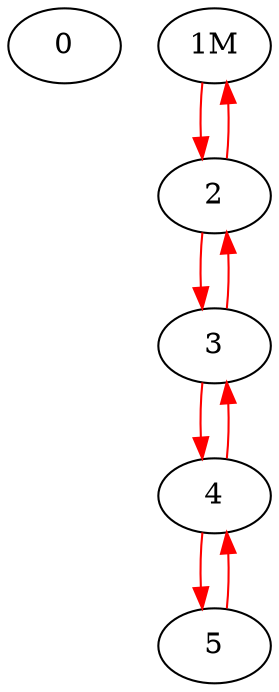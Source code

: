 Digraph G {
0;
edge [color=red];
"1M"->2;
edge [color=black];
edge [color=red];
2->"1M";
edge [color=black];
edge [color=red];
2->3;
edge [color=black];
edge [color=red];
3->2;
edge [color=black];
edge [color=red];
3->4;
edge [color=black];
edge [color=red];
4->3;
edge [color=black];
edge [color=red];
4->5;
edge [color=black];
edge [color=red];
5->4;
edge [color=black];
}
